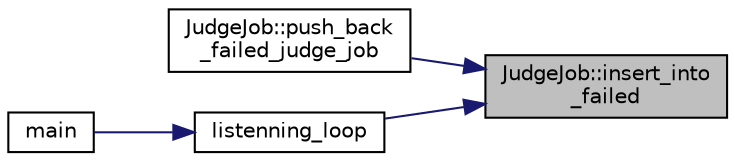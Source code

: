 digraph "JudgeJob::insert_into_failed"
{
 // LATEX_PDF_SIZE
  edge [fontname="Helvetica",fontsize="10",labelfontname="Helvetica",labelfontsize="10"];
  node [fontname="Helvetica",fontsize="10",shape=record];
  rankdir="RL";
  Node64 [label="JudgeJob::insert_into\l_failed",height=0.2,width=0.4,color="black", fillcolor="grey75", style="filled", fontcolor="black",tooltip="将评测失败的评测详情插入数据库、将评测失败的 job_item 插入评测失败队列"];
  Node64 -> Node65 [dir="back",color="midnightblue",fontsize="10",style="solid",fontname="Helvetica"];
  Node65 [label="JudgeJob::push_back\l_failed_judge_job",height=0.2,width=0.4,color="black", fillcolor="white", style="filled",URL="$class_judge_job.html#adf10b6952dc5b83dfa7cb0ec66b3845b",tooltip="将评测失败的评测详情插入数据库、将评测失败的 job_item 插入评测失败队列"];
  Node64 -> Node66 [dir="back",color="midnightblue",fontsize="10",style="solid",fontname="Helvetica"];
  Node66 [label="listenning_loop",height=0.2,width=0.4,color="black", fillcolor="white", style="filled",URL="$slave_8cpp.html#a4da8bf76425b9301a441b2009f39c1f1",tooltip=" "];
  Node66 -> Node67 [dir="back",color="midnightblue",fontsize="10",style="solid",fontname="Helvetica"];
  Node67 [label="main",height=0.2,width=0.4,color="black", fillcolor="white", style="filled",URL="$slave_8cpp.html#ac0f2228420376f4db7e1274f2b41667c",tooltip="slave 端主程序循环 加载配置信息；连接 redis 数据库；取待评测任务信息，交由子进程并评测；创建并分离发送心跳线程"];
}
